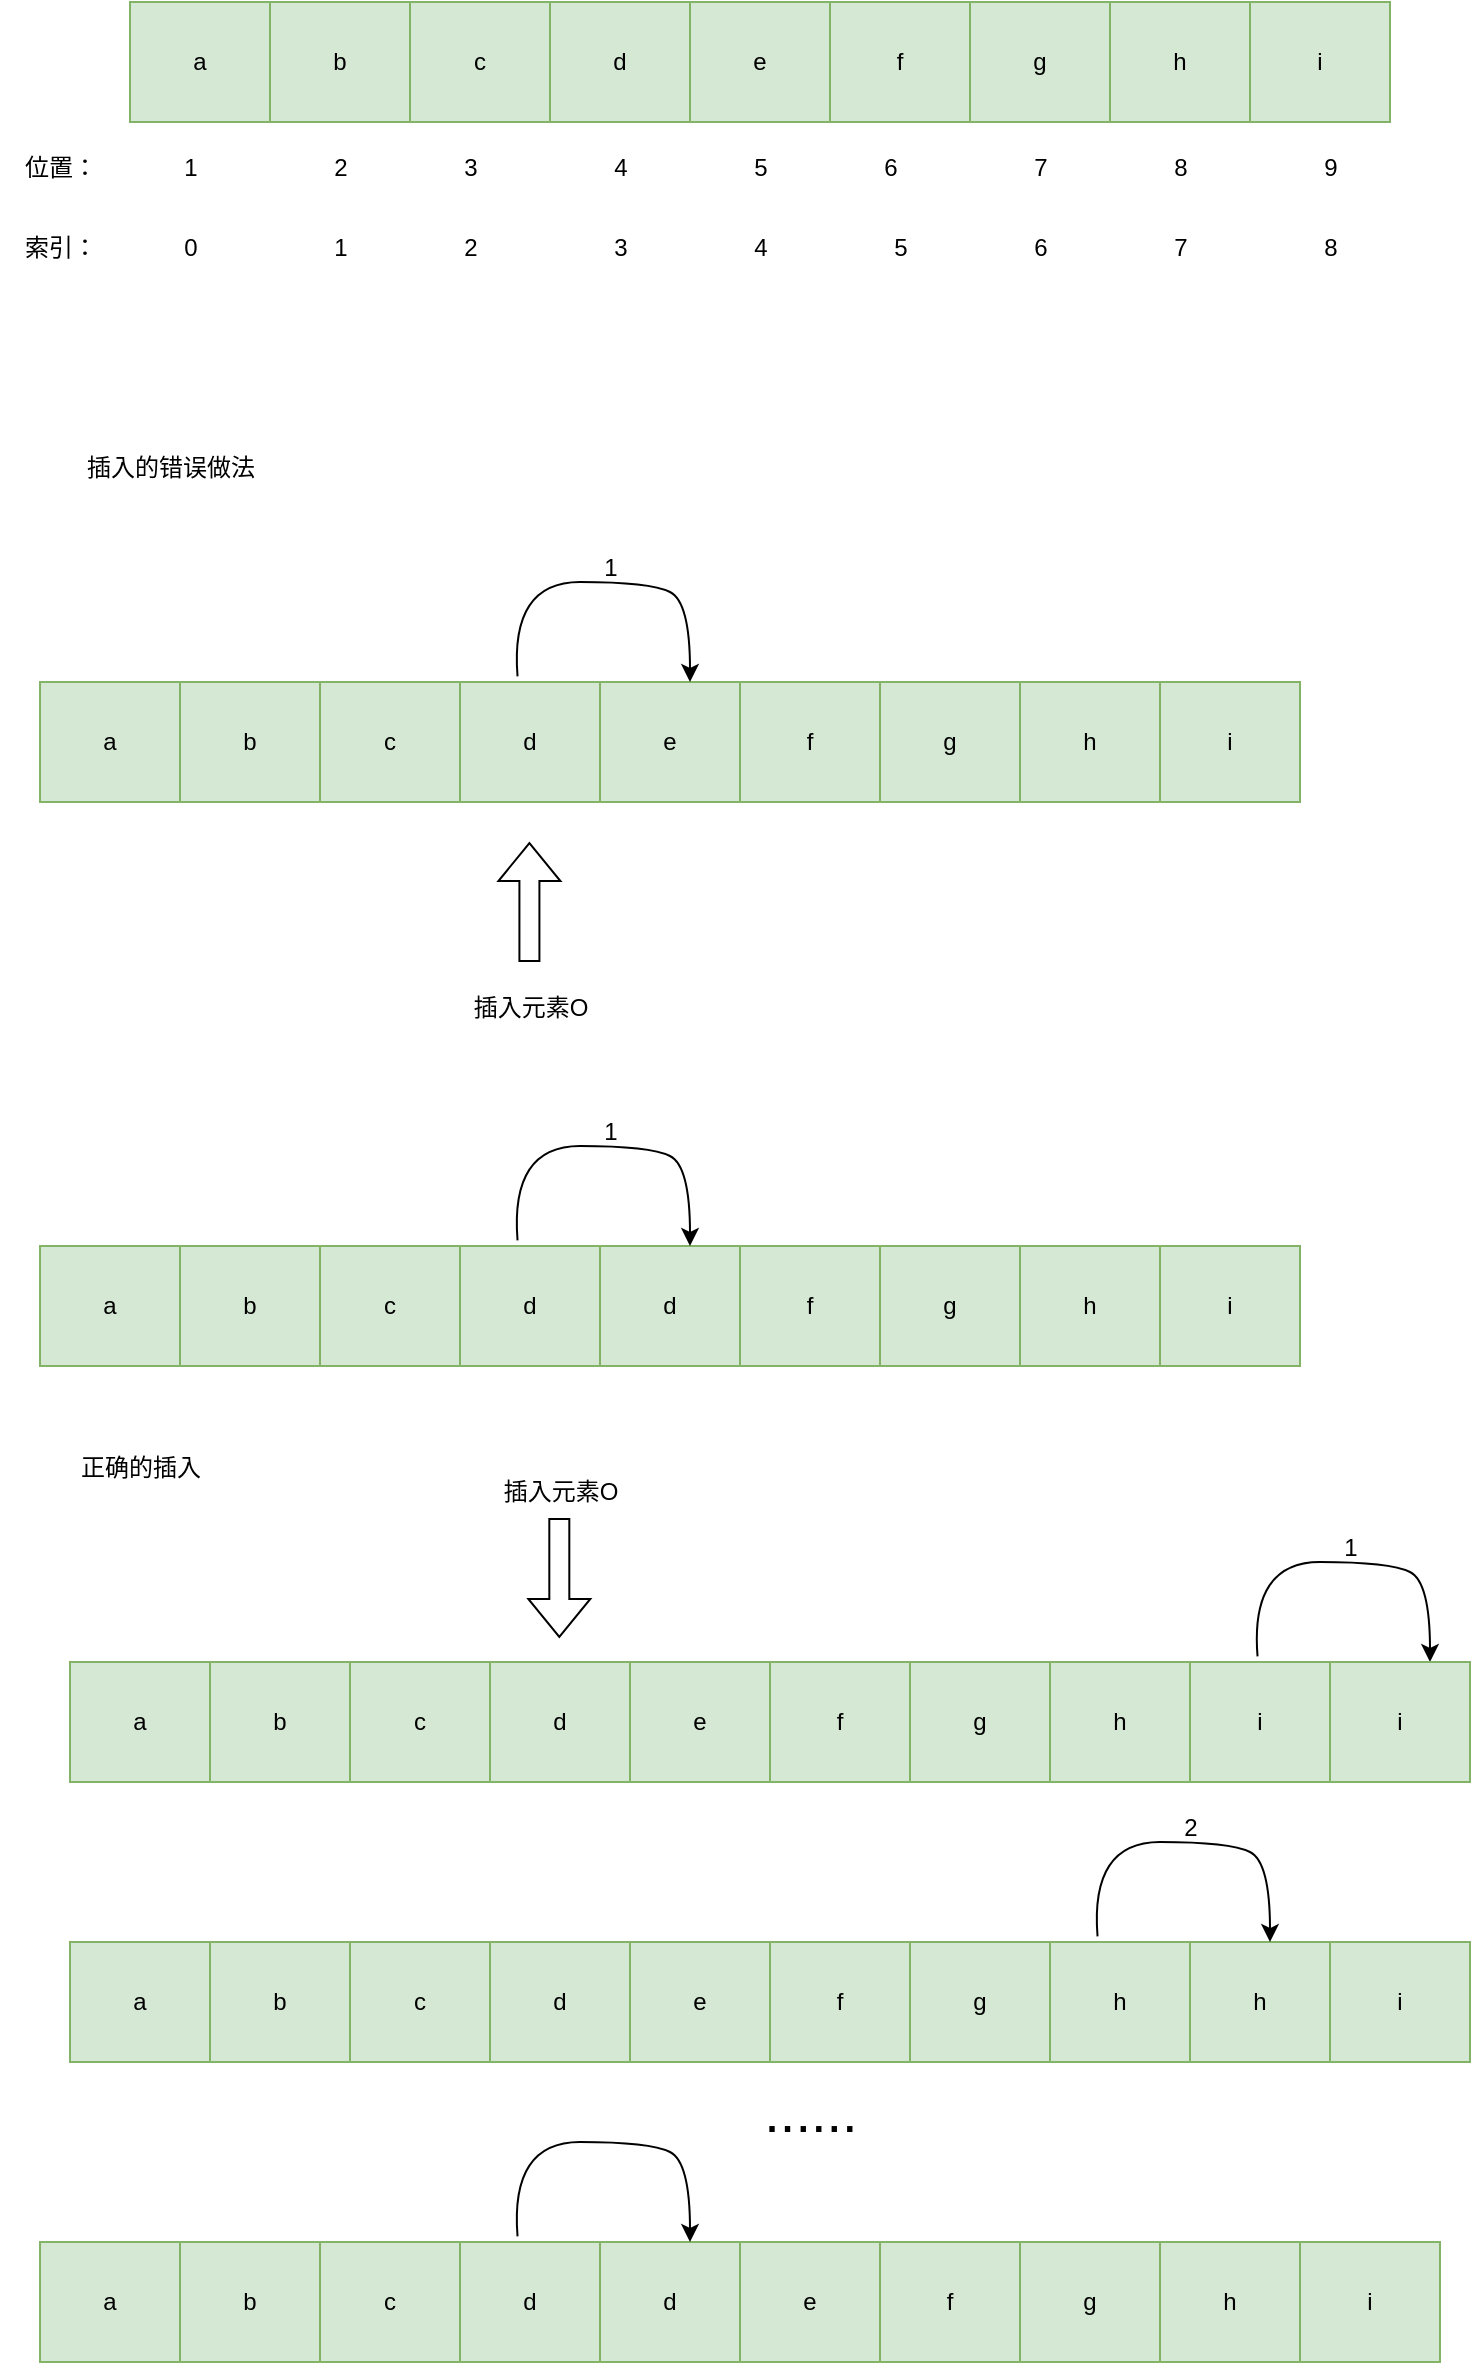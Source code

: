 <mxfile version="24.4.4" type="github">
  <diagram name="第 1 页" id="q4NgbhJ9J9iBgO9fOqsM">
    <mxGraphModel dx="1602" dy="935" grid="1" gridSize="10" guides="1" tooltips="1" connect="1" arrows="0" fold="1" page="1" pageScale="1" pageWidth="827" pageHeight="1169" math="0" shadow="0">
      <root>
        <mxCell id="0" />
        <mxCell id="1" parent="0" />
        <mxCell id="ItIFN_r6jHEzYkfr4Hbo-1" value="" style="rounded=0;whiteSpace=wrap;html=1;" parent="1" vertex="1">
          <mxGeometry x="160" y="330" width="630" height="60" as="geometry" />
        </mxCell>
        <mxCell id="ItIFN_r6jHEzYkfr4Hbo-2" value="a" style="rounded=0;whiteSpace=wrap;html=1;fillColor=#d5e8d4;strokeColor=#82b366;" parent="1" vertex="1">
          <mxGeometry x="160" y="330" width="70" height="60" as="geometry" />
        </mxCell>
        <mxCell id="ItIFN_r6jHEzYkfr4Hbo-5" value="b" style="rounded=0;whiteSpace=wrap;html=1;fillColor=#d5e8d4;strokeColor=#82b366;" parent="1" vertex="1">
          <mxGeometry x="230" y="330" width="70" height="60" as="geometry" />
        </mxCell>
        <mxCell id="ItIFN_r6jHEzYkfr4Hbo-6" value="c" style="rounded=0;whiteSpace=wrap;html=1;fillColor=#d5e8d4;strokeColor=#82b366;" parent="1" vertex="1">
          <mxGeometry x="300" y="330" width="70" height="60" as="geometry" />
        </mxCell>
        <mxCell id="ItIFN_r6jHEzYkfr4Hbo-7" value="d" style="rounded=0;whiteSpace=wrap;html=1;fillColor=#d5e8d4;strokeColor=#82b366;" parent="1" vertex="1">
          <mxGeometry x="370" y="330" width="70" height="60" as="geometry" />
        </mxCell>
        <mxCell id="ItIFN_r6jHEzYkfr4Hbo-8" value="e" style="rounded=0;whiteSpace=wrap;html=1;fillColor=#d5e8d4;strokeColor=#82b366;" parent="1" vertex="1">
          <mxGeometry x="440" y="330" width="70" height="60" as="geometry" />
        </mxCell>
        <mxCell id="ItIFN_r6jHEzYkfr4Hbo-9" value="f" style="rounded=0;whiteSpace=wrap;html=1;fillColor=#d5e8d4;strokeColor=#82b366;" parent="1" vertex="1">
          <mxGeometry x="510" y="330" width="70" height="60" as="geometry" />
        </mxCell>
        <mxCell id="ItIFN_r6jHEzYkfr4Hbo-11" value="g" style="rounded=0;whiteSpace=wrap;html=1;fillColor=#d5e8d4;strokeColor=#82b366;" parent="1" vertex="1">
          <mxGeometry x="580" y="330" width="70" height="60" as="geometry" />
        </mxCell>
        <mxCell id="ItIFN_r6jHEzYkfr4Hbo-12" value="h" style="rounded=0;whiteSpace=wrap;html=1;fillColor=#d5e8d4;strokeColor=#82b366;" parent="1" vertex="1">
          <mxGeometry x="650" y="330" width="70" height="60" as="geometry" />
        </mxCell>
        <mxCell id="ItIFN_r6jHEzYkfr4Hbo-13" value="i" style="rounded=0;whiteSpace=wrap;html=1;fillColor=#d5e8d4;strokeColor=#82b366;" parent="1" vertex="1">
          <mxGeometry x="720" y="330" width="70" height="60" as="geometry" />
        </mxCell>
        <mxCell id="ItIFN_r6jHEzYkfr4Hbo-14" value="位置：" style="text;html=1;align=center;verticalAlign=middle;resizable=0;points=[];autosize=1;strokeColor=none;fillColor=none;" parent="1" vertex="1">
          <mxGeometry x="95" y="398" width="60" height="30" as="geometry" />
        </mxCell>
        <mxCell id="ItIFN_r6jHEzYkfr4Hbo-15" value="1" style="text;html=1;align=center;verticalAlign=middle;resizable=0;points=[];autosize=1;strokeColor=none;fillColor=none;" parent="1" vertex="1">
          <mxGeometry x="175" y="398" width="30" height="30" as="geometry" />
        </mxCell>
        <mxCell id="ItIFN_r6jHEzYkfr4Hbo-16" value="2" style="text;html=1;align=center;verticalAlign=middle;resizable=0;points=[];autosize=1;strokeColor=none;fillColor=none;" parent="1" vertex="1">
          <mxGeometry x="250" y="398" width="30" height="30" as="geometry" />
        </mxCell>
        <mxCell id="ItIFN_r6jHEzYkfr4Hbo-18" value="3" style="text;html=1;align=center;verticalAlign=middle;resizable=0;points=[];autosize=1;strokeColor=none;fillColor=none;" parent="1" vertex="1">
          <mxGeometry x="315" y="398" width="30" height="30" as="geometry" />
        </mxCell>
        <mxCell id="ItIFN_r6jHEzYkfr4Hbo-19" value="4" style="text;html=1;align=center;verticalAlign=middle;resizable=0;points=[];autosize=1;strokeColor=none;fillColor=none;" parent="1" vertex="1">
          <mxGeometry x="390" y="398" width="30" height="30" as="geometry" />
        </mxCell>
        <mxCell id="ItIFN_r6jHEzYkfr4Hbo-20" value="5" style="text;html=1;align=center;verticalAlign=middle;resizable=0;points=[];autosize=1;strokeColor=none;fillColor=none;" parent="1" vertex="1">
          <mxGeometry x="460" y="398" width="30" height="30" as="geometry" />
        </mxCell>
        <mxCell id="ItIFN_r6jHEzYkfr4Hbo-21" value="6" style="text;html=1;align=center;verticalAlign=middle;resizable=0;points=[];autosize=1;strokeColor=none;fillColor=none;" parent="1" vertex="1">
          <mxGeometry x="525" y="398" width="30" height="30" as="geometry" />
        </mxCell>
        <mxCell id="ItIFN_r6jHEzYkfr4Hbo-22" value="7" style="text;html=1;align=center;verticalAlign=middle;resizable=0;points=[];autosize=1;strokeColor=none;fillColor=none;" parent="1" vertex="1">
          <mxGeometry x="600" y="398" width="30" height="30" as="geometry" />
        </mxCell>
        <mxCell id="ItIFN_r6jHEzYkfr4Hbo-23" value="8" style="text;html=1;align=center;verticalAlign=middle;resizable=0;points=[];autosize=1;strokeColor=none;fillColor=none;" parent="1" vertex="1">
          <mxGeometry x="670" y="398" width="30" height="30" as="geometry" />
        </mxCell>
        <mxCell id="ItIFN_r6jHEzYkfr4Hbo-24" value="9" style="text;html=1;align=center;verticalAlign=middle;resizable=0;points=[];autosize=1;strokeColor=none;fillColor=none;" parent="1" vertex="1">
          <mxGeometry x="745" y="398" width="30" height="30" as="geometry" />
        </mxCell>
        <mxCell id="ItIFN_r6jHEzYkfr4Hbo-25" value="索引：" style="text;html=1;align=center;verticalAlign=middle;resizable=0;points=[];autosize=1;strokeColor=none;fillColor=none;" parent="1" vertex="1">
          <mxGeometry x="95" y="438" width="60" height="30" as="geometry" />
        </mxCell>
        <mxCell id="ItIFN_r6jHEzYkfr4Hbo-26" value="0" style="text;html=1;align=center;verticalAlign=middle;resizable=0;points=[];autosize=1;strokeColor=none;fillColor=none;" parent="1" vertex="1">
          <mxGeometry x="175" y="438" width="30" height="30" as="geometry" />
        </mxCell>
        <mxCell id="ItIFN_r6jHEzYkfr4Hbo-27" value="1" style="text;html=1;align=center;verticalAlign=middle;resizable=0;points=[];autosize=1;strokeColor=none;fillColor=none;" parent="1" vertex="1">
          <mxGeometry x="250" y="438" width="30" height="30" as="geometry" />
        </mxCell>
        <mxCell id="ItIFN_r6jHEzYkfr4Hbo-28" value="2" style="text;html=1;align=center;verticalAlign=middle;resizable=0;points=[];autosize=1;strokeColor=none;fillColor=none;" parent="1" vertex="1">
          <mxGeometry x="315" y="438" width="30" height="30" as="geometry" />
        </mxCell>
        <mxCell id="ItIFN_r6jHEzYkfr4Hbo-29" value="3" style="text;html=1;align=center;verticalAlign=middle;resizable=0;points=[];autosize=1;strokeColor=none;fillColor=none;" parent="1" vertex="1">
          <mxGeometry x="390" y="438" width="30" height="30" as="geometry" />
        </mxCell>
        <mxCell id="ItIFN_r6jHEzYkfr4Hbo-30" value="4" style="text;html=1;align=center;verticalAlign=middle;resizable=0;points=[];autosize=1;strokeColor=none;fillColor=none;" parent="1" vertex="1">
          <mxGeometry x="460" y="438" width="30" height="30" as="geometry" />
        </mxCell>
        <mxCell id="ItIFN_r6jHEzYkfr4Hbo-31" value="5" style="text;html=1;align=center;verticalAlign=middle;resizable=0;points=[];autosize=1;strokeColor=none;fillColor=none;" parent="1" vertex="1">
          <mxGeometry x="530" y="438" width="30" height="30" as="geometry" />
        </mxCell>
        <mxCell id="ItIFN_r6jHEzYkfr4Hbo-32" value="6" style="text;html=1;align=center;verticalAlign=middle;resizable=0;points=[];autosize=1;strokeColor=none;fillColor=none;" parent="1" vertex="1">
          <mxGeometry x="600" y="438" width="30" height="30" as="geometry" />
        </mxCell>
        <mxCell id="ItIFN_r6jHEzYkfr4Hbo-33" value="7" style="text;html=1;align=center;verticalAlign=middle;resizable=0;points=[];autosize=1;strokeColor=none;fillColor=none;" parent="1" vertex="1">
          <mxGeometry x="670" y="438" width="30" height="30" as="geometry" />
        </mxCell>
        <mxCell id="ItIFN_r6jHEzYkfr4Hbo-34" value="8" style="text;html=1;align=center;verticalAlign=middle;resizable=0;points=[];autosize=1;strokeColor=none;fillColor=none;" parent="1" vertex="1">
          <mxGeometry x="745" y="438" width="30" height="30" as="geometry" />
        </mxCell>
        <mxCell id="pT73_BhDtUZkkV1C2aNa-1" value="" style="rounded=0;whiteSpace=wrap;html=1;" vertex="1" parent="1">
          <mxGeometry x="115" y="670" width="630" height="60" as="geometry" />
        </mxCell>
        <mxCell id="pT73_BhDtUZkkV1C2aNa-2" value="a" style="rounded=0;whiteSpace=wrap;html=1;fillColor=#d5e8d4;strokeColor=#82b366;" vertex="1" parent="1">
          <mxGeometry x="115" y="670" width="70" height="60" as="geometry" />
        </mxCell>
        <mxCell id="pT73_BhDtUZkkV1C2aNa-3" value="b" style="rounded=0;whiteSpace=wrap;html=1;fillColor=#d5e8d4;strokeColor=#82b366;" vertex="1" parent="1">
          <mxGeometry x="185" y="670" width="70" height="60" as="geometry" />
        </mxCell>
        <mxCell id="pT73_BhDtUZkkV1C2aNa-4" value="c" style="rounded=0;whiteSpace=wrap;html=1;fillColor=#d5e8d4;strokeColor=#82b366;" vertex="1" parent="1">
          <mxGeometry x="255" y="670" width="70" height="60" as="geometry" />
        </mxCell>
        <mxCell id="pT73_BhDtUZkkV1C2aNa-5" value="d" style="rounded=0;whiteSpace=wrap;html=1;fillColor=#d5e8d4;strokeColor=#82b366;" vertex="1" parent="1">
          <mxGeometry x="325" y="670" width="70" height="60" as="geometry" />
        </mxCell>
        <mxCell id="pT73_BhDtUZkkV1C2aNa-6" value="e" style="rounded=0;whiteSpace=wrap;html=1;fillColor=#d5e8d4;strokeColor=#82b366;" vertex="1" parent="1">
          <mxGeometry x="395" y="670" width="70" height="60" as="geometry" />
        </mxCell>
        <mxCell id="pT73_BhDtUZkkV1C2aNa-7" value="f" style="rounded=0;whiteSpace=wrap;html=1;fillColor=#d5e8d4;strokeColor=#82b366;" vertex="1" parent="1">
          <mxGeometry x="465" y="670" width="70" height="60" as="geometry" />
        </mxCell>
        <mxCell id="pT73_BhDtUZkkV1C2aNa-8" value="g" style="rounded=0;whiteSpace=wrap;html=1;fillColor=#d5e8d4;strokeColor=#82b366;" vertex="1" parent="1">
          <mxGeometry x="535" y="670" width="70" height="60" as="geometry" />
        </mxCell>
        <mxCell id="pT73_BhDtUZkkV1C2aNa-9" value="h" style="rounded=0;whiteSpace=wrap;html=1;fillColor=#d5e8d4;strokeColor=#82b366;" vertex="1" parent="1">
          <mxGeometry x="605" y="670" width="70" height="60" as="geometry" />
        </mxCell>
        <mxCell id="pT73_BhDtUZkkV1C2aNa-10" value="i" style="rounded=0;whiteSpace=wrap;html=1;fillColor=#d5e8d4;strokeColor=#82b366;" vertex="1" parent="1">
          <mxGeometry x="675" y="670" width="70" height="60" as="geometry" />
        </mxCell>
        <mxCell id="pT73_BhDtUZkkV1C2aNa-11" value="" style="shape=flexArrow;endArrow=classic;html=1;rounded=0;" edge="1" parent="1">
          <mxGeometry width="50" height="50" relative="1" as="geometry">
            <mxPoint x="359.71" y="810" as="sourcePoint" />
            <mxPoint x="359.71" y="750" as="targetPoint" />
          </mxGeometry>
        </mxCell>
        <mxCell id="pT73_BhDtUZkkV1C2aNa-12" value="插入元素O" style="text;html=1;align=center;verticalAlign=middle;resizable=0;points=[];autosize=1;strokeColor=none;fillColor=none;" vertex="1" parent="1">
          <mxGeometry x="320" y="818" width="80" height="30" as="geometry" />
        </mxCell>
        <mxCell id="pT73_BhDtUZkkV1C2aNa-13" value="" style="curved=1;endArrow=classic;html=1;rounded=0;entryX=0.557;entryY=-0.038;entryDx=0;entryDy=0;entryPerimeter=0;exitX=0.411;exitY=-0.047;exitDx=0;exitDy=0;exitPerimeter=0;" edge="1" parent="1" source="pT73_BhDtUZkkV1C2aNa-5">
          <mxGeometry width="50" height="50" relative="1" as="geometry">
            <mxPoint x="351.01" y="662.28" as="sourcePoint" />
            <mxPoint x="440" y="670" as="targetPoint" />
            <Array as="points">
              <mxPoint x="350" y="620" />
              <mxPoint x="420" y="620" />
              <mxPoint x="440" y="630" />
            </Array>
          </mxGeometry>
        </mxCell>
        <mxCell id="pT73_BhDtUZkkV1C2aNa-14" value="1" style="text;html=1;align=center;verticalAlign=middle;resizable=0;points=[];autosize=1;strokeColor=none;fillColor=none;" vertex="1" parent="1">
          <mxGeometry x="385" y="598" width="30" height="30" as="geometry" />
        </mxCell>
        <mxCell id="pT73_BhDtUZkkV1C2aNa-15" value="" style="rounded=0;whiteSpace=wrap;html=1;" vertex="1" parent="1">
          <mxGeometry x="115" y="952" width="630" height="60" as="geometry" />
        </mxCell>
        <mxCell id="pT73_BhDtUZkkV1C2aNa-16" value="a" style="rounded=0;whiteSpace=wrap;html=1;fillColor=#d5e8d4;strokeColor=#82b366;" vertex="1" parent="1">
          <mxGeometry x="115" y="952" width="70" height="60" as="geometry" />
        </mxCell>
        <mxCell id="pT73_BhDtUZkkV1C2aNa-17" value="b" style="rounded=0;whiteSpace=wrap;html=1;fillColor=#d5e8d4;strokeColor=#82b366;" vertex="1" parent="1">
          <mxGeometry x="185" y="952" width="70" height="60" as="geometry" />
        </mxCell>
        <mxCell id="pT73_BhDtUZkkV1C2aNa-18" value="c" style="rounded=0;whiteSpace=wrap;html=1;fillColor=#d5e8d4;strokeColor=#82b366;" vertex="1" parent="1">
          <mxGeometry x="255" y="952" width="70" height="60" as="geometry" />
        </mxCell>
        <mxCell id="pT73_BhDtUZkkV1C2aNa-19" value="d" style="rounded=0;whiteSpace=wrap;html=1;fillColor=#d5e8d4;strokeColor=#82b366;" vertex="1" parent="1">
          <mxGeometry x="325" y="952" width="70" height="60" as="geometry" />
        </mxCell>
        <mxCell id="pT73_BhDtUZkkV1C2aNa-20" value="d" style="rounded=0;whiteSpace=wrap;html=1;fillColor=#d5e8d4;strokeColor=#82b366;" vertex="1" parent="1">
          <mxGeometry x="395" y="952" width="70" height="60" as="geometry" />
        </mxCell>
        <mxCell id="pT73_BhDtUZkkV1C2aNa-21" value="f" style="rounded=0;whiteSpace=wrap;html=1;fillColor=#d5e8d4;strokeColor=#82b366;" vertex="1" parent="1">
          <mxGeometry x="465" y="952" width="70" height="60" as="geometry" />
        </mxCell>
        <mxCell id="pT73_BhDtUZkkV1C2aNa-22" value="g" style="rounded=0;whiteSpace=wrap;html=1;fillColor=#d5e8d4;strokeColor=#82b366;" vertex="1" parent="1">
          <mxGeometry x="535" y="952" width="70" height="60" as="geometry" />
        </mxCell>
        <mxCell id="pT73_BhDtUZkkV1C2aNa-23" value="h" style="rounded=0;whiteSpace=wrap;html=1;fillColor=#d5e8d4;strokeColor=#82b366;" vertex="1" parent="1">
          <mxGeometry x="605" y="952" width="70" height="60" as="geometry" />
        </mxCell>
        <mxCell id="pT73_BhDtUZkkV1C2aNa-24" value="i" style="rounded=0;whiteSpace=wrap;html=1;fillColor=#d5e8d4;strokeColor=#82b366;" vertex="1" parent="1">
          <mxGeometry x="675" y="952" width="70" height="60" as="geometry" />
        </mxCell>
        <mxCell id="pT73_BhDtUZkkV1C2aNa-25" value="" style="curved=1;endArrow=classic;html=1;rounded=0;entryX=0.557;entryY=-0.038;entryDx=0;entryDy=0;entryPerimeter=0;exitX=0.411;exitY=-0.047;exitDx=0;exitDy=0;exitPerimeter=0;" edge="1" source="pT73_BhDtUZkkV1C2aNa-19" parent="1">
          <mxGeometry width="50" height="50" relative="1" as="geometry">
            <mxPoint x="351.01" y="944.28" as="sourcePoint" />
            <mxPoint x="440" y="952" as="targetPoint" />
            <Array as="points">
              <mxPoint x="350" y="902" />
              <mxPoint x="420" y="902" />
              <mxPoint x="440" y="912" />
            </Array>
          </mxGeometry>
        </mxCell>
        <mxCell id="pT73_BhDtUZkkV1C2aNa-26" value="1" style="text;html=1;align=center;verticalAlign=middle;resizable=0;points=[];autosize=1;strokeColor=none;fillColor=none;" vertex="1" parent="1">
          <mxGeometry x="385" y="880" width="30" height="30" as="geometry" />
        </mxCell>
        <mxCell id="pT73_BhDtUZkkV1C2aNa-29" value="插入的错误做法" style="text;html=1;align=center;verticalAlign=middle;resizable=0;points=[];autosize=1;strokeColor=none;fillColor=none;" vertex="1" parent="1">
          <mxGeometry x="125" y="548" width="110" height="30" as="geometry" />
        </mxCell>
        <mxCell id="pT73_BhDtUZkkV1C2aNa-30" value="&lt;div&gt;正确的插入&lt;/div&gt;&lt;div&gt;&lt;br&gt;&lt;/div&gt;" style="text;html=1;align=center;verticalAlign=middle;resizable=0;points=[];autosize=1;strokeColor=none;fillColor=none;" vertex="1" parent="1">
          <mxGeometry x="125" y="1050" width="80" height="40" as="geometry" />
        </mxCell>
        <mxCell id="pT73_BhDtUZkkV1C2aNa-31" value="" style="rounded=0;whiteSpace=wrap;html=1;" vertex="1" parent="1">
          <mxGeometry x="130" y="1160" width="630" height="60" as="geometry" />
        </mxCell>
        <mxCell id="pT73_BhDtUZkkV1C2aNa-32" value="a" style="rounded=0;whiteSpace=wrap;html=1;fillColor=#d5e8d4;strokeColor=#82b366;" vertex="1" parent="1">
          <mxGeometry x="130" y="1160" width="70" height="60" as="geometry" />
        </mxCell>
        <mxCell id="pT73_BhDtUZkkV1C2aNa-33" value="b" style="rounded=0;whiteSpace=wrap;html=1;fillColor=#d5e8d4;strokeColor=#82b366;" vertex="1" parent="1">
          <mxGeometry x="200" y="1160" width="70" height="60" as="geometry" />
        </mxCell>
        <mxCell id="pT73_BhDtUZkkV1C2aNa-34" value="c" style="rounded=0;whiteSpace=wrap;html=1;fillColor=#d5e8d4;strokeColor=#82b366;" vertex="1" parent="1">
          <mxGeometry x="270" y="1160" width="70" height="60" as="geometry" />
        </mxCell>
        <mxCell id="pT73_BhDtUZkkV1C2aNa-35" value="d" style="rounded=0;whiteSpace=wrap;html=1;fillColor=#d5e8d4;strokeColor=#82b366;" vertex="1" parent="1">
          <mxGeometry x="340" y="1160" width="70" height="60" as="geometry" />
        </mxCell>
        <mxCell id="pT73_BhDtUZkkV1C2aNa-36" value="e" style="rounded=0;whiteSpace=wrap;html=1;fillColor=#d5e8d4;strokeColor=#82b366;" vertex="1" parent="1">
          <mxGeometry x="410" y="1160" width="70" height="60" as="geometry" />
        </mxCell>
        <mxCell id="pT73_BhDtUZkkV1C2aNa-37" value="f" style="rounded=0;whiteSpace=wrap;html=1;fillColor=#d5e8d4;strokeColor=#82b366;" vertex="1" parent="1">
          <mxGeometry x="480" y="1160" width="70" height="60" as="geometry" />
        </mxCell>
        <mxCell id="pT73_BhDtUZkkV1C2aNa-38" value="g" style="rounded=0;whiteSpace=wrap;html=1;fillColor=#d5e8d4;strokeColor=#82b366;" vertex="1" parent="1">
          <mxGeometry x="550" y="1160" width="70" height="60" as="geometry" />
        </mxCell>
        <mxCell id="pT73_BhDtUZkkV1C2aNa-39" value="h" style="rounded=0;whiteSpace=wrap;html=1;fillColor=#d5e8d4;strokeColor=#82b366;" vertex="1" parent="1">
          <mxGeometry x="620" y="1160" width="70" height="60" as="geometry" />
        </mxCell>
        <mxCell id="pT73_BhDtUZkkV1C2aNa-40" value="i" style="rounded=0;whiteSpace=wrap;html=1;fillColor=#d5e8d4;strokeColor=#82b366;" vertex="1" parent="1">
          <mxGeometry x="690" y="1160" width="70" height="60" as="geometry" />
        </mxCell>
        <mxCell id="pT73_BhDtUZkkV1C2aNa-41" value="" style="shape=flexArrow;endArrow=classic;html=1;rounded=0;" edge="1" parent="1">
          <mxGeometry width="50" height="50" relative="1" as="geometry">
            <mxPoint x="374.66" y="1088" as="sourcePoint" />
            <mxPoint x="374.66" y="1148" as="targetPoint" />
          </mxGeometry>
        </mxCell>
        <mxCell id="pT73_BhDtUZkkV1C2aNa-42" value="插入元素O" style="text;html=1;align=center;verticalAlign=middle;resizable=0;points=[];autosize=1;strokeColor=none;fillColor=none;" vertex="1" parent="1">
          <mxGeometry x="335" y="1060" width="80" height="30" as="geometry" />
        </mxCell>
        <mxCell id="pT73_BhDtUZkkV1C2aNa-43" value="" style="curved=1;endArrow=classic;html=1;rounded=0;entryX=0.557;entryY=-0.038;entryDx=0;entryDy=0;entryPerimeter=0;exitX=0.411;exitY=-0.047;exitDx=0;exitDy=0;exitPerimeter=0;" edge="1" parent="1">
          <mxGeometry width="50" height="50" relative="1" as="geometry">
            <mxPoint x="723.77" y="1157.18" as="sourcePoint" />
            <mxPoint x="810" y="1160" as="targetPoint" />
            <Array as="points">
              <mxPoint x="720" y="1110" />
              <mxPoint x="790" y="1110" />
              <mxPoint x="810" y="1120" />
            </Array>
          </mxGeometry>
        </mxCell>
        <mxCell id="pT73_BhDtUZkkV1C2aNa-44" value="i" style="rounded=0;whiteSpace=wrap;html=1;fillColor=#d5e8d4;strokeColor=#82b366;" vertex="1" parent="1">
          <mxGeometry x="760" y="1160" width="70" height="60" as="geometry" />
        </mxCell>
        <mxCell id="pT73_BhDtUZkkV1C2aNa-45" value="1" style="text;html=1;align=center;verticalAlign=middle;resizable=0;points=[];autosize=1;strokeColor=none;fillColor=none;" vertex="1" parent="1">
          <mxGeometry x="755" y="1088" width="30" height="30" as="geometry" />
        </mxCell>
        <mxCell id="pT73_BhDtUZkkV1C2aNa-46" value="" style="rounded=0;whiteSpace=wrap;html=1;" vertex="1" parent="1">
          <mxGeometry x="130" y="1300" width="630" height="60" as="geometry" />
        </mxCell>
        <mxCell id="pT73_BhDtUZkkV1C2aNa-47" value="a" style="rounded=0;whiteSpace=wrap;html=1;fillColor=#d5e8d4;strokeColor=#82b366;" vertex="1" parent="1">
          <mxGeometry x="130" y="1300" width="70" height="60" as="geometry" />
        </mxCell>
        <mxCell id="pT73_BhDtUZkkV1C2aNa-48" value="b" style="rounded=0;whiteSpace=wrap;html=1;fillColor=#d5e8d4;strokeColor=#82b366;" vertex="1" parent="1">
          <mxGeometry x="200" y="1300" width="70" height="60" as="geometry" />
        </mxCell>
        <mxCell id="pT73_BhDtUZkkV1C2aNa-49" value="c" style="rounded=0;whiteSpace=wrap;html=1;fillColor=#d5e8d4;strokeColor=#82b366;" vertex="1" parent="1">
          <mxGeometry x="270" y="1300" width="70" height="60" as="geometry" />
        </mxCell>
        <mxCell id="pT73_BhDtUZkkV1C2aNa-50" value="d" style="rounded=0;whiteSpace=wrap;html=1;fillColor=#d5e8d4;strokeColor=#82b366;" vertex="1" parent="1">
          <mxGeometry x="340" y="1300" width="70" height="60" as="geometry" />
        </mxCell>
        <mxCell id="pT73_BhDtUZkkV1C2aNa-51" value="e" style="rounded=0;whiteSpace=wrap;html=1;fillColor=#d5e8d4;strokeColor=#82b366;" vertex="1" parent="1">
          <mxGeometry x="410" y="1300" width="70" height="60" as="geometry" />
        </mxCell>
        <mxCell id="pT73_BhDtUZkkV1C2aNa-52" value="f" style="rounded=0;whiteSpace=wrap;html=1;fillColor=#d5e8d4;strokeColor=#82b366;" vertex="1" parent="1">
          <mxGeometry x="480" y="1300" width="70" height="60" as="geometry" />
        </mxCell>
        <mxCell id="pT73_BhDtUZkkV1C2aNa-53" value="g" style="rounded=0;whiteSpace=wrap;html=1;fillColor=#d5e8d4;strokeColor=#82b366;" vertex="1" parent="1">
          <mxGeometry x="550" y="1300" width="70" height="60" as="geometry" />
        </mxCell>
        <mxCell id="pT73_BhDtUZkkV1C2aNa-54" value="h" style="rounded=0;whiteSpace=wrap;html=1;fillColor=#d5e8d4;strokeColor=#82b366;" vertex="1" parent="1">
          <mxGeometry x="620" y="1300" width="70" height="60" as="geometry" />
        </mxCell>
        <mxCell id="pT73_BhDtUZkkV1C2aNa-55" value="h" style="rounded=0;whiteSpace=wrap;html=1;fillColor=#d5e8d4;strokeColor=#82b366;" vertex="1" parent="1">
          <mxGeometry x="690" y="1300" width="70" height="60" as="geometry" />
        </mxCell>
        <mxCell id="pT73_BhDtUZkkV1C2aNa-56" value="" style="curved=1;endArrow=classic;html=1;rounded=0;entryX=0.557;entryY=-0.038;entryDx=0;entryDy=0;entryPerimeter=0;exitX=0.411;exitY=-0.047;exitDx=0;exitDy=0;exitPerimeter=0;" edge="1" parent="1">
          <mxGeometry width="50" height="50" relative="1" as="geometry">
            <mxPoint x="643.77" y="1297.18" as="sourcePoint" />
            <mxPoint x="730" y="1300" as="targetPoint" />
            <Array as="points">
              <mxPoint x="640" y="1250" />
              <mxPoint x="710" y="1250" />
              <mxPoint x="730" y="1260" />
            </Array>
          </mxGeometry>
        </mxCell>
        <mxCell id="pT73_BhDtUZkkV1C2aNa-57" value="i" style="rounded=0;whiteSpace=wrap;html=1;fillColor=#d5e8d4;strokeColor=#82b366;" vertex="1" parent="1">
          <mxGeometry x="760" y="1300" width="70" height="60" as="geometry" />
        </mxCell>
        <mxCell id="pT73_BhDtUZkkV1C2aNa-58" value="2" style="text;html=1;align=center;verticalAlign=middle;resizable=0;points=[];autosize=1;strokeColor=none;fillColor=none;" vertex="1" parent="1">
          <mxGeometry x="675" y="1228" width="30" height="30" as="geometry" />
        </mxCell>
        <mxCell id="pT73_BhDtUZkkV1C2aNa-59" value="" style="rounded=0;whiteSpace=wrap;html=1;" vertex="1" parent="1">
          <mxGeometry x="115" y="1450" width="630" height="60" as="geometry" />
        </mxCell>
        <mxCell id="pT73_BhDtUZkkV1C2aNa-60" value="a" style="rounded=0;whiteSpace=wrap;html=1;fillColor=#d5e8d4;strokeColor=#82b366;" vertex="1" parent="1">
          <mxGeometry x="115" y="1450" width="70" height="60" as="geometry" />
        </mxCell>
        <mxCell id="pT73_BhDtUZkkV1C2aNa-61" value="b" style="rounded=0;whiteSpace=wrap;html=1;fillColor=#d5e8d4;strokeColor=#82b366;" vertex="1" parent="1">
          <mxGeometry x="185" y="1450" width="70" height="60" as="geometry" />
        </mxCell>
        <mxCell id="pT73_BhDtUZkkV1C2aNa-62" value="c" style="rounded=0;whiteSpace=wrap;html=1;fillColor=#d5e8d4;strokeColor=#82b366;" vertex="1" parent="1">
          <mxGeometry x="255" y="1450" width="70" height="60" as="geometry" />
        </mxCell>
        <mxCell id="pT73_BhDtUZkkV1C2aNa-63" value="d" style="rounded=0;whiteSpace=wrap;html=1;fillColor=#d5e8d4;strokeColor=#82b366;" vertex="1" parent="1">
          <mxGeometry x="325" y="1450" width="70" height="60" as="geometry" />
        </mxCell>
        <mxCell id="pT73_BhDtUZkkV1C2aNa-64" value="d" style="rounded=0;whiteSpace=wrap;html=1;fillColor=#d5e8d4;strokeColor=#82b366;" vertex="1" parent="1">
          <mxGeometry x="395" y="1450" width="70" height="60" as="geometry" />
        </mxCell>
        <mxCell id="pT73_BhDtUZkkV1C2aNa-65" value="e" style="rounded=0;whiteSpace=wrap;html=1;fillColor=#d5e8d4;strokeColor=#82b366;" vertex="1" parent="1">
          <mxGeometry x="465" y="1450" width="70" height="60" as="geometry" />
        </mxCell>
        <mxCell id="pT73_BhDtUZkkV1C2aNa-66" value="f" style="rounded=0;whiteSpace=wrap;html=1;fillColor=#d5e8d4;strokeColor=#82b366;" vertex="1" parent="1">
          <mxGeometry x="535" y="1450" width="70" height="60" as="geometry" />
        </mxCell>
        <mxCell id="pT73_BhDtUZkkV1C2aNa-67" value="g" style="rounded=0;whiteSpace=wrap;html=1;fillColor=#d5e8d4;strokeColor=#82b366;" vertex="1" parent="1">
          <mxGeometry x="605" y="1450" width="70" height="60" as="geometry" />
        </mxCell>
        <mxCell id="pT73_BhDtUZkkV1C2aNa-68" value="h" style="rounded=0;whiteSpace=wrap;html=1;fillColor=#d5e8d4;strokeColor=#82b366;" vertex="1" parent="1">
          <mxGeometry x="675" y="1450" width="70" height="60" as="geometry" />
        </mxCell>
        <mxCell id="pT73_BhDtUZkkV1C2aNa-69" value="" style="curved=1;endArrow=classic;html=1;rounded=0;entryX=0.557;entryY=-0.038;entryDx=0;entryDy=0;entryPerimeter=0;exitX=0.411;exitY=-0.047;exitDx=0;exitDy=0;exitPerimeter=0;" edge="1" parent="1">
          <mxGeometry width="50" height="50" relative="1" as="geometry">
            <mxPoint x="353.77" y="1447.18" as="sourcePoint" />
            <mxPoint x="440" y="1450" as="targetPoint" />
            <Array as="points">
              <mxPoint x="350" y="1400" />
              <mxPoint x="420" y="1400" />
              <mxPoint x="440" y="1410" />
            </Array>
          </mxGeometry>
        </mxCell>
        <mxCell id="pT73_BhDtUZkkV1C2aNa-70" value="i" style="rounded=0;whiteSpace=wrap;html=1;fillColor=#d5e8d4;strokeColor=#82b366;" vertex="1" parent="1">
          <mxGeometry x="745" y="1450" width="70" height="60" as="geometry" />
        </mxCell>
        <mxCell id="pT73_BhDtUZkkV1C2aNa-72" value="&lt;font style=&quot;font-size: 28px;&quot;&gt;......&lt;/font&gt;" style="text;html=1;align=center;verticalAlign=middle;resizable=0;points=[];autosize=1;strokeColor=none;fillColor=none;" vertex="1" parent="1">
          <mxGeometry x="465" y="1360" width="70" height="50" as="geometry" />
        </mxCell>
      </root>
    </mxGraphModel>
  </diagram>
</mxfile>
